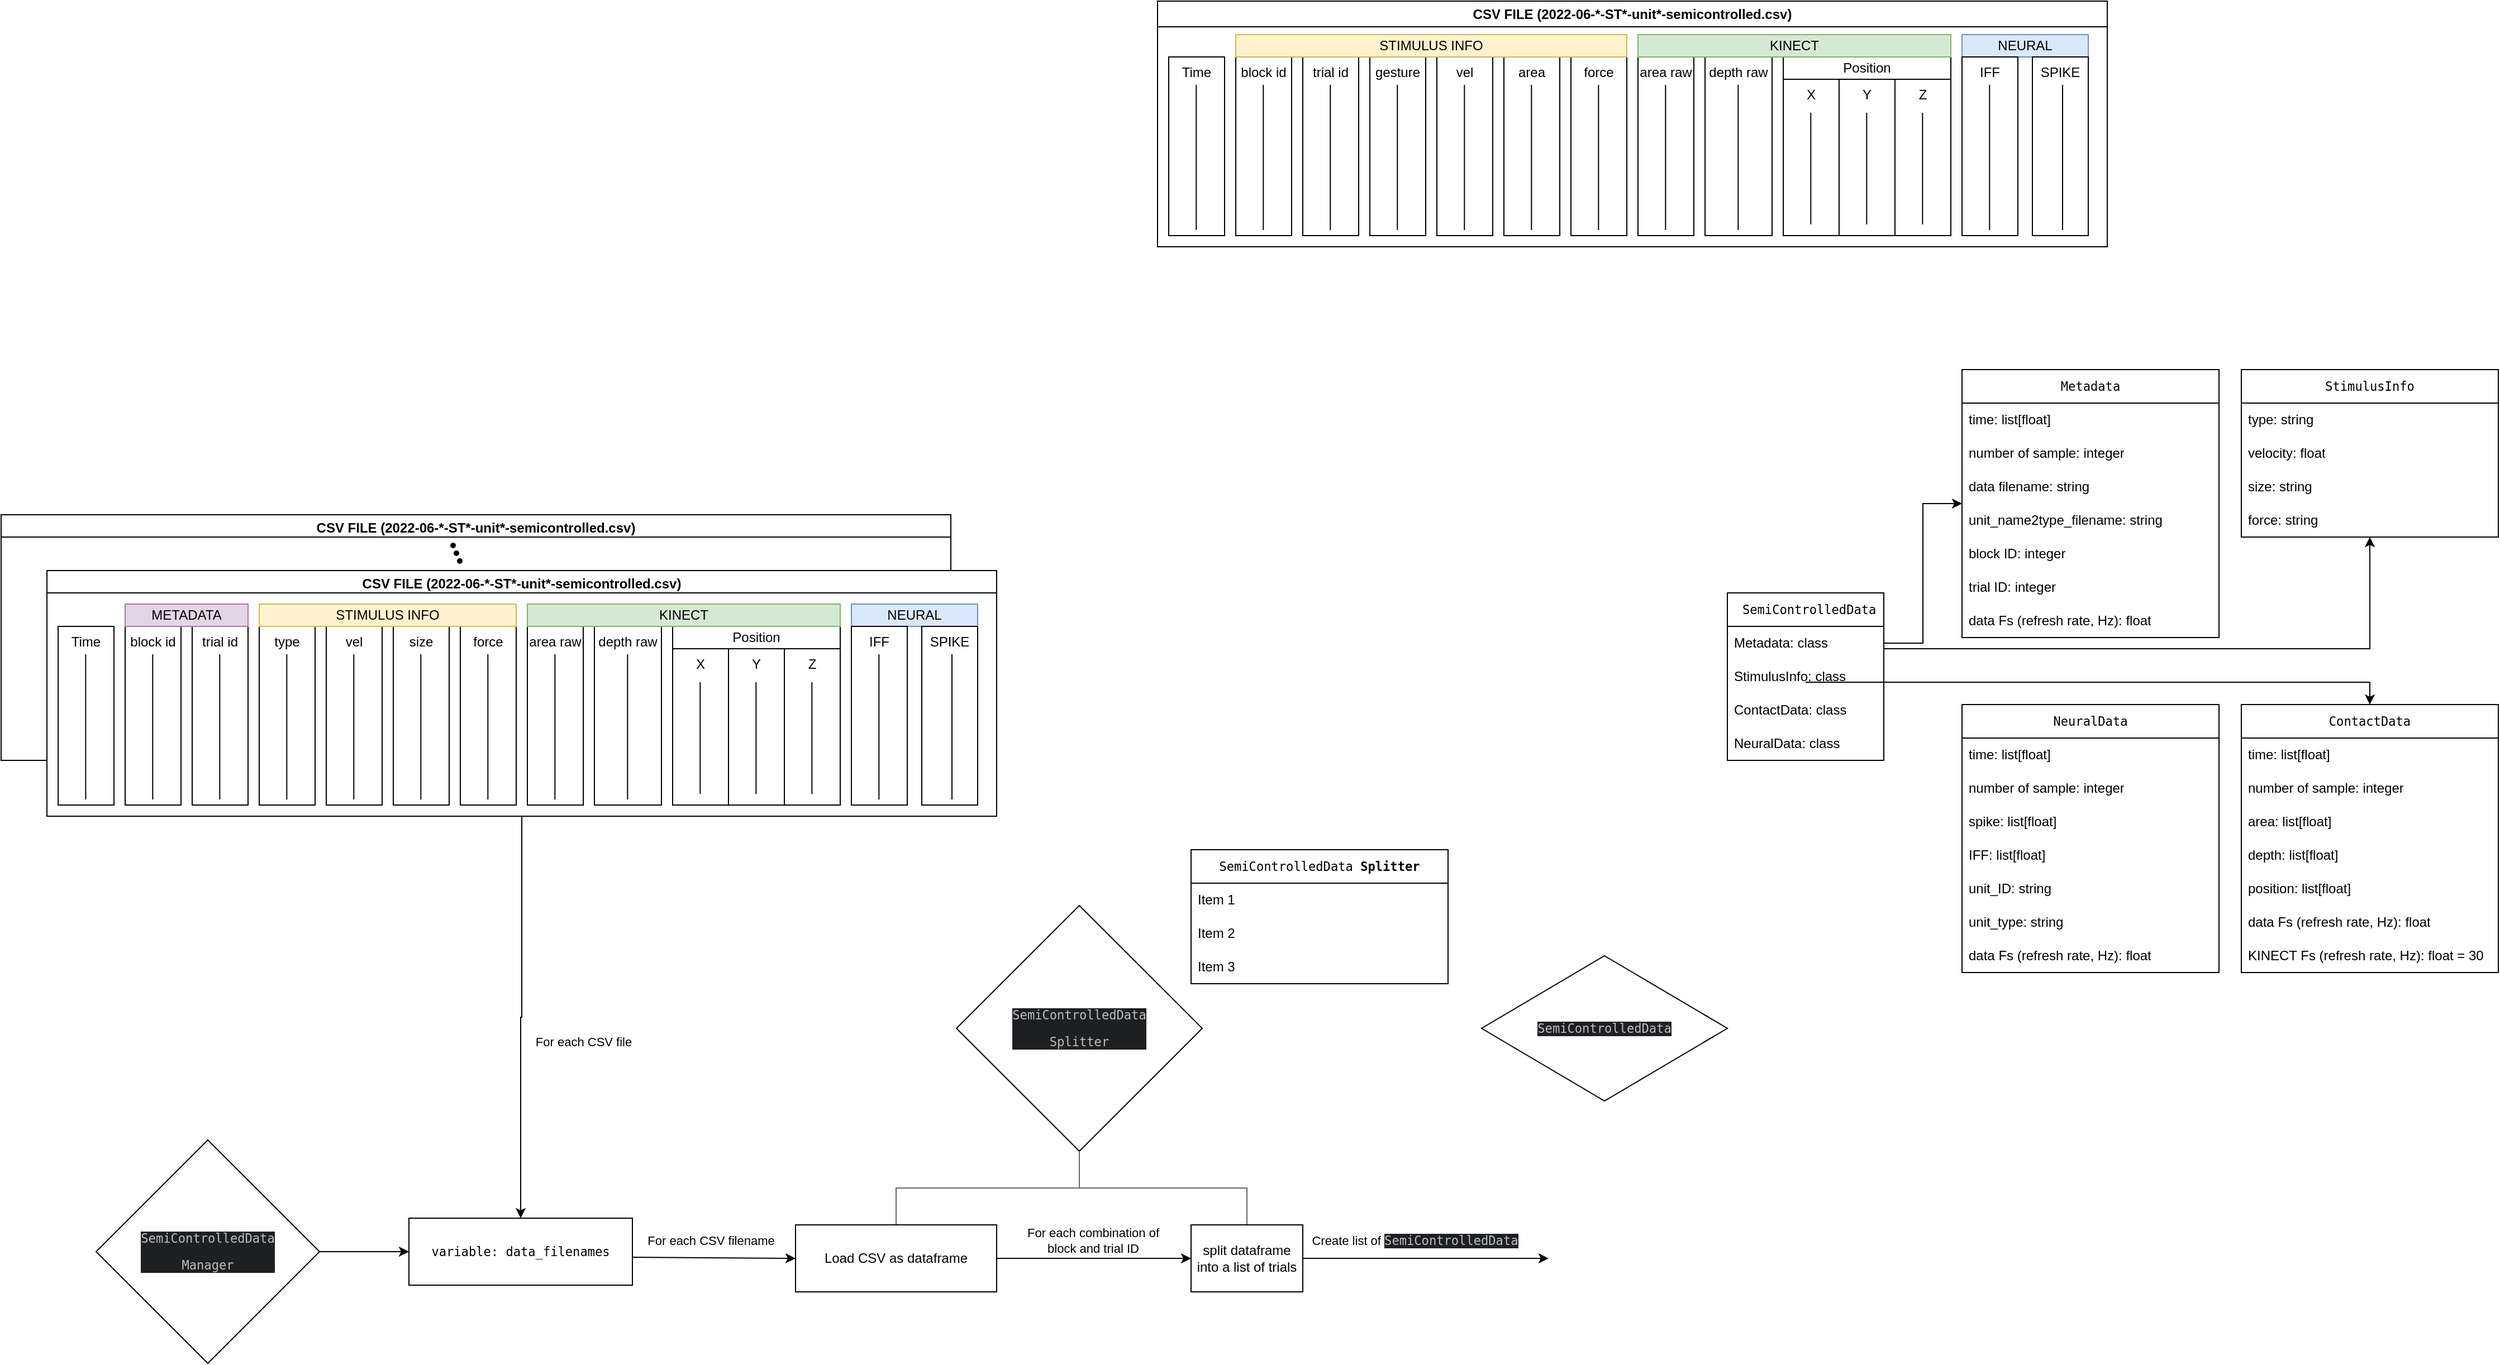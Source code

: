 <mxfile version="24.4.13" type="device">
  <diagram id="C5RBs43oDa-KdzZeNtuy" name="Page-1">
    <mxGraphModel dx="1401" dy="1503" grid="1" gridSize="10" guides="1" tooltips="1" connect="1" arrows="1" fold="1" page="1" pageScale="1" pageWidth="827" pageHeight="1169" math="0" shadow="0">
      <root>
        <mxCell id="WIyWlLk6GJQsqaUBKTNV-0" />
        <mxCell id="WIyWlLk6GJQsqaUBKTNV-1" parent="WIyWlLk6GJQsqaUBKTNV-0" />
        <mxCell id="AO1ZMonNY8qagPnVQEpX-48" value="CSV FILE (2022-06-*-ST*-unit*-semicontrolled.csv)" style="swimlane;whiteSpace=wrap;html=1;" vertex="1" parent="WIyWlLk6GJQsqaUBKTNV-1">
          <mxGeometry x="1030" y="-610" width="850" height="220" as="geometry" />
        </mxCell>
        <mxCell id="AO1ZMonNY8qagPnVQEpX-49" value="&lt;div style=&quot;&quot;&gt;&lt;span style=&quot;background-color: initial;&quot;&gt;Time&lt;/span&gt;&lt;/div&gt;" style="rounded=0;whiteSpace=wrap;html=1;align=center;horizontal=1;verticalAlign=top;" vertex="1" parent="AO1ZMonNY8qagPnVQEpX-48">
          <mxGeometry x="10" y="50" width="50" height="160" as="geometry" />
        </mxCell>
        <mxCell id="AO1ZMonNY8qagPnVQEpX-50" value="" style="group" vertex="1" connectable="0" parent="AO1ZMonNY8qagPnVQEpX-48">
          <mxGeometry x="70" y="50" width="110" height="160" as="geometry" />
        </mxCell>
        <mxCell id="AO1ZMonNY8qagPnVQEpX-51" value="&lt;div style=&quot;&quot;&gt;block id&lt;/div&gt;" style="rounded=0;whiteSpace=wrap;html=1;align=center;horizontal=1;verticalAlign=top;" vertex="1" parent="AO1ZMonNY8qagPnVQEpX-50">
          <mxGeometry width="50" height="160" as="geometry" />
        </mxCell>
        <mxCell id="AO1ZMonNY8qagPnVQEpX-52" value="&lt;div style=&quot;&quot;&gt;trial id&lt;/div&gt;" style="rounded=0;whiteSpace=wrap;html=1;align=center;horizontal=1;verticalAlign=top;" vertex="1" parent="AO1ZMonNY8qagPnVQEpX-50">
          <mxGeometry x="60" width="50" height="160" as="geometry" />
        </mxCell>
        <mxCell id="AO1ZMonNY8qagPnVQEpX-53" value="" style="endArrow=none;html=1;rounded=0;" edge="1" parent="AO1ZMonNY8qagPnVQEpX-50">
          <mxGeometry width="50" height="50" relative="1" as="geometry">
            <mxPoint x="24.66" y="155" as="sourcePoint" />
            <mxPoint x="24.66" y="25" as="targetPoint" />
          </mxGeometry>
        </mxCell>
        <mxCell id="AO1ZMonNY8qagPnVQEpX-54" value="" style="endArrow=none;html=1;rounded=0;" edge="1" parent="AO1ZMonNY8qagPnVQEpX-50">
          <mxGeometry width="50" height="50" relative="1" as="geometry">
            <mxPoint x="84.66" y="155" as="sourcePoint" />
            <mxPoint x="84.66" y="25" as="targetPoint" />
          </mxGeometry>
        </mxCell>
        <mxCell id="AO1ZMonNY8qagPnVQEpX-55" value="&lt;div style=&quot;&quot;&gt;gesture&lt;/div&gt;" style="rounded=0;whiteSpace=wrap;html=1;align=center;horizontal=1;verticalAlign=top;" vertex="1" parent="AO1ZMonNY8qagPnVQEpX-48">
          <mxGeometry x="190" y="50" width="50" height="160" as="geometry" />
        </mxCell>
        <mxCell id="AO1ZMonNY8qagPnVQEpX-56" value="&lt;div style=&quot;&quot;&gt;vel&lt;/div&gt;" style="rounded=0;whiteSpace=wrap;html=1;align=center;horizontal=1;verticalAlign=top;" vertex="1" parent="AO1ZMonNY8qagPnVQEpX-48">
          <mxGeometry x="250" y="50" width="50" height="160" as="geometry" />
        </mxCell>
        <mxCell id="AO1ZMonNY8qagPnVQEpX-57" value="&lt;div style=&quot;&quot;&gt;area&lt;/div&gt;" style="rounded=0;whiteSpace=wrap;html=1;align=center;horizontal=1;verticalAlign=top;" vertex="1" parent="AO1ZMonNY8qagPnVQEpX-48">
          <mxGeometry x="310" y="50" width="50" height="160" as="geometry" />
        </mxCell>
        <mxCell id="AO1ZMonNY8qagPnVQEpX-58" value="&lt;div style=&quot;&quot;&gt;force&lt;/div&gt;" style="rounded=0;whiteSpace=wrap;html=1;align=center;horizontal=1;verticalAlign=top;" vertex="1" parent="AO1ZMonNY8qagPnVQEpX-48">
          <mxGeometry x="370" y="50" width="50" height="160" as="geometry" />
        </mxCell>
        <mxCell id="AO1ZMonNY8qagPnVQEpX-59" value="STIMULUS INFO" style="rounded=0;whiteSpace=wrap;html=1;fillColor=#fff2cc;strokeColor=#d6b656;" vertex="1" parent="AO1ZMonNY8qagPnVQEpX-48">
          <mxGeometry x="70" y="30" width="350" height="20" as="geometry" />
        </mxCell>
        <mxCell id="AO1ZMonNY8qagPnVQEpX-60" value="" style="group" vertex="1" connectable="0" parent="AO1ZMonNY8qagPnVQEpX-48">
          <mxGeometry x="720" y="30" width="113" height="180" as="geometry" />
        </mxCell>
        <mxCell id="AO1ZMonNY8qagPnVQEpX-61" value="NEURAL" style="rounded=0;whiteSpace=wrap;html=1;fillColor=#dae8fc;strokeColor=#6c8ebf;" vertex="1" parent="AO1ZMonNY8qagPnVQEpX-60">
          <mxGeometry width="113" height="20" as="geometry" />
        </mxCell>
        <mxCell id="AO1ZMonNY8qagPnVQEpX-62" value="&lt;div style=&quot;&quot;&gt;&lt;span style=&quot;background-color: initial;&quot;&gt;IFF&lt;/span&gt;&lt;/div&gt;" style="rounded=0;whiteSpace=wrap;html=1;align=center;horizontal=1;verticalAlign=top;" vertex="1" parent="AO1ZMonNY8qagPnVQEpX-60">
          <mxGeometry y="20" width="50" height="160" as="geometry" />
        </mxCell>
        <mxCell id="AO1ZMonNY8qagPnVQEpX-63" value="&lt;div style=&quot;&quot;&gt;&lt;span style=&quot;background-color: initial;&quot;&gt;SPIKE&lt;/span&gt;&lt;span style=&quot;color: rgba(0, 0, 0, 0); font-family: monospace; font-size: 0px; text-align: start; text-wrap: nowrap; background-color: initial;&quot;&gt;%3CmxGraphModel%3E%3Croot%3E%3CmxCell%20id%3D%220%22%2F%3E%3CmxCell%20id%3D%221%22%20parent%3D%220%22%2F%3E%3CmxCell%20id%3D%222%22%20value%3D%22%26lt%3Bdiv%20style%3D%26quot%3B%26quot%3B%26gt%3B%26lt%3Bspan%20style%3D%26quot%3Bbackground-color%3A%20initial%3B%26quot%3B%26gt%3BIFF%26lt%3B%2Fspan%26gt%3B%26lt%3B%2Fdiv%26gt%3B%22%20style%3D%22rounded%3D0%3BwhiteSpace%3Dwrap%3Bhtml%3D1%3Balign%3Dcenter%3Bhorizontal%3D1%3BverticalAlign%3Dtop%3B%22%20vertex%3D%221%22%20parent%3D%221%22%3E%3CmxGeometry%20x%3D%22440%22%20y%3D%22430%22%20width%3D%2250%22%20height%3D%22160%22%20as%3D%22geometry%22%2F%3E%3C%2FmxCell%3E%3C%2Froot%3E%3C%2FmxGraphModel%3E&lt;/span&gt;&lt;/div&gt;" style="rounded=0;whiteSpace=wrap;html=1;align=center;horizontal=1;verticalAlign=top;" vertex="1" parent="AO1ZMonNY8qagPnVQEpX-60">
          <mxGeometry x="63" y="20" width="50" height="160" as="geometry" />
        </mxCell>
        <mxCell id="AO1ZMonNY8qagPnVQEpX-64" value="" style="endArrow=none;html=1;rounded=0;" edge="1" parent="AO1ZMonNY8qagPnVQEpX-60">
          <mxGeometry width="50" height="50" relative="1" as="geometry">
            <mxPoint x="24.66" y="175" as="sourcePoint" />
            <mxPoint x="24.66" y="45" as="targetPoint" />
          </mxGeometry>
        </mxCell>
        <mxCell id="AO1ZMonNY8qagPnVQEpX-65" value="" style="endArrow=none;html=1;rounded=0;" edge="1" parent="AO1ZMonNY8qagPnVQEpX-60">
          <mxGeometry width="50" height="50" relative="1" as="geometry">
            <mxPoint x="90" y="175" as="sourcePoint" />
            <mxPoint x="90" y="45" as="targetPoint" />
          </mxGeometry>
        </mxCell>
        <mxCell id="AO1ZMonNY8qagPnVQEpX-66" value="" style="group" vertex="1" connectable="0" parent="AO1ZMonNY8qagPnVQEpX-48">
          <mxGeometry x="430" y="50" width="280" height="160" as="geometry" />
        </mxCell>
        <mxCell id="AO1ZMonNY8qagPnVQEpX-67" value="&lt;div style=&quot;&quot;&gt;area raw&lt;/div&gt;" style="rounded=0;whiteSpace=wrap;html=1;align=center;horizontal=1;verticalAlign=top;" vertex="1" parent="AO1ZMonNY8qagPnVQEpX-66">
          <mxGeometry width="50" height="160" as="geometry" />
        </mxCell>
        <mxCell id="AO1ZMonNY8qagPnVQEpX-68" value="&lt;div style=&quot;&quot;&gt;depth raw&lt;/div&gt;" style="rounded=0;whiteSpace=wrap;html=1;align=center;horizontal=1;verticalAlign=top;" vertex="1" parent="AO1ZMonNY8qagPnVQEpX-66">
          <mxGeometry x="60" width="60" height="160" as="geometry" />
        </mxCell>
        <mxCell id="AO1ZMonNY8qagPnVQEpX-69" value="&lt;div style=&quot;&quot;&gt;X&lt;/div&gt;" style="rounded=0;whiteSpace=wrap;html=1;align=center;horizontal=1;verticalAlign=top;" vertex="1" parent="AO1ZMonNY8qagPnVQEpX-66">
          <mxGeometry x="130" y="20" width="50" height="140" as="geometry" />
        </mxCell>
        <mxCell id="AO1ZMonNY8qagPnVQEpX-70" value="&lt;div style=&quot;&quot;&gt;Y&lt;/div&gt;" style="rounded=0;whiteSpace=wrap;html=1;align=center;horizontal=1;verticalAlign=top;" vertex="1" parent="AO1ZMonNY8qagPnVQEpX-66">
          <mxGeometry x="180" y="20" width="50" height="140" as="geometry" />
        </mxCell>
        <mxCell id="AO1ZMonNY8qagPnVQEpX-71" value="&lt;div style=&quot;&quot;&gt;Z&lt;/div&gt;" style="rounded=0;whiteSpace=wrap;html=1;align=center;horizontal=1;verticalAlign=top;" vertex="1" parent="AO1ZMonNY8qagPnVQEpX-66">
          <mxGeometry x="230" y="20" width="50" height="140" as="geometry" />
        </mxCell>
        <mxCell id="AO1ZMonNY8qagPnVQEpX-72" value="Position" style="rounded=0;whiteSpace=wrap;html=1;" vertex="1" parent="AO1ZMonNY8qagPnVQEpX-66">
          <mxGeometry x="130" width="150" height="20" as="geometry" />
        </mxCell>
        <mxCell id="AO1ZMonNY8qagPnVQEpX-73" value="" style="endArrow=none;html=1;rounded=0;" edge="1" parent="AO1ZMonNY8qagPnVQEpX-66">
          <mxGeometry width="50" height="50" relative="1" as="geometry">
            <mxPoint x="24.66" y="155" as="sourcePoint" />
            <mxPoint x="24.66" y="25" as="targetPoint" />
          </mxGeometry>
        </mxCell>
        <mxCell id="AO1ZMonNY8qagPnVQEpX-74" value="" style="endArrow=none;html=1;rounded=0;" edge="1" parent="AO1ZMonNY8qagPnVQEpX-66">
          <mxGeometry width="50" height="50" relative="1" as="geometry">
            <mxPoint x="89.66" y="155" as="sourcePoint" />
            <mxPoint x="89.66" y="25" as="targetPoint" />
          </mxGeometry>
        </mxCell>
        <mxCell id="AO1ZMonNY8qagPnVQEpX-75" value="" style="endArrow=none;html=1;rounded=0;" edge="1" parent="AO1ZMonNY8qagPnVQEpX-66">
          <mxGeometry width="50" height="50" relative="1" as="geometry">
            <mxPoint x="154.66" y="150" as="sourcePoint" />
            <mxPoint x="154.66" y="50" as="targetPoint" />
          </mxGeometry>
        </mxCell>
        <mxCell id="AO1ZMonNY8qagPnVQEpX-76" value="" style="endArrow=none;html=1;rounded=0;" edge="1" parent="AO1ZMonNY8qagPnVQEpX-66">
          <mxGeometry width="50" height="50" relative="1" as="geometry">
            <mxPoint x="204.66" y="150" as="sourcePoint" />
            <mxPoint x="204.66" y="50" as="targetPoint" />
          </mxGeometry>
        </mxCell>
        <mxCell id="AO1ZMonNY8qagPnVQEpX-77" value="" style="endArrow=none;html=1;rounded=0;" edge="1" parent="AO1ZMonNY8qagPnVQEpX-66">
          <mxGeometry width="50" height="50" relative="1" as="geometry">
            <mxPoint x="254.66" y="150" as="sourcePoint" />
            <mxPoint x="254.66" y="50" as="targetPoint" />
          </mxGeometry>
        </mxCell>
        <mxCell id="AO1ZMonNY8qagPnVQEpX-78" value="KINECT" style="rounded=0;whiteSpace=wrap;html=1;container=0;fillColor=#d5e8d4;strokeColor=#82b366;" vertex="1" parent="AO1ZMonNY8qagPnVQEpX-48">
          <mxGeometry x="430" y="30" width="280" height="20" as="geometry" />
        </mxCell>
        <mxCell id="AO1ZMonNY8qagPnVQEpX-79" value="" style="endArrow=none;html=1;rounded=0;" edge="1" parent="AO1ZMonNY8qagPnVQEpX-48">
          <mxGeometry width="50" height="50" relative="1" as="geometry">
            <mxPoint x="34.66" y="205" as="sourcePoint" />
            <mxPoint x="34.66" y="75" as="targetPoint" />
          </mxGeometry>
        </mxCell>
        <mxCell id="AO1ZMonNY8qagPnVQEpX-80" value="" style="endArrow=none;html=1;rounded=0;" edge="1" parent="AO1ZMonNY8qagPnVQEpX-48">
          <mxGeometry width="50" height="50" relative="1" as="geometry">
            <mxPoint x="214.66" y="205" as="sourcePoint" />
            <mxPoint x="214.66" y="75" as="targetPoint" />
          </mxGeometry>
        </mxCell>
        <mxCell id="AO1ZMonNY8qagPnVQEpX-81" value="" style="endArrow=none;html=1;rounded=0;" edge="1" parent="AO1ZMonNY8qagPnVQEpX-48">
          <mxGeometry width="50" height="50" relative="1" as="geometry">
            <mxPoint x="274.66" y="205" as="sourcePoint" />
            <mxPoint x="274.66" y="75" as="targetPoint" />
          </mxGeometry>
        </mxCell>
        <mxCell id="AO1ZMonNY8qagPnVQEpX-82" value="" style="endArrow=none;html=1;rounded=0;" edge="1" parent="AO1ZMonNY8qagPnVQEpX-48">
          <mxGeometry width="50" height="50" relative="1" as="geometry">
            <mxPoint x="334.66" y="205" as="sourcePoint" />
            <mxPoint x="334.66" y="75" as="targetPoint" />
          </mxGeometry>
        </mxCell>
        <mxCell id="AO1ZMonNY8qagPnVQEpX-83" value="" style="endArrow=none;html=1;rounded=0;" edge="1" parent="AO1ZMonNY8qagPnVQEpX-48">
          <mxGeometry width="50" height="50" relative="1" as="geometry">
            <mxPoint x="394.66" y="205" as="sourcePoint" />
            <mxPoint x="394.66" y="75" as="targetPoint" />
          </mxGeometry>
        </mxCell>
        <mxCell id="AO1ZMonNY8qagPnVQEpX-206" value="" style="edgeStyle=orthogonalEdgeStyle;rounded=0;orthogonalLoop=1;jettySize=auto;html=1;" edge="1" parent="WIyWlLk6GJQsqaUBKTNV-1" source="AO1ZMonNY8qagPnVQEpX-85" target="AO1ZMonNY8qagPnVQEpX-205">
          <mxGeometry relative="1" as="geometry" />
        </mxCell>
        <mxCell id="AO1ZMonNY8qagPnVQEpX-85" value="&lt;div style=&quot;background-color:#1e1f22;color:#bcbec4&quot;&gt;&lt;pre style=&quot;font-family:&#39;JetBrains Mono&#39;,monospace;font-size:8.3pt;&quot;&gt;SemiControlledData&lt;/pre&gt;&lt;pre style=&quot;font-family:&#39;JetBrains Mono&#39;,monospace;font-size:8.3pt;&quot;&gt;Manager&lt;/pre&gt;&lt;/div&gt;" style="rhombus;whiteSpace=wrap;html=1;" vertex="1" parent="WIyWlLk6GJQsqaUBKTNV-1">
          <mxGeometry x="80" y="410" width="200" height="200" as="geometry" />
        </mxCell>
        <mxCell id="AO1ZMonNY8qagPnVQEpX-203" value="" style="group" vertex="1" connectable="0" parent="WIyWlLk6GJQsqaUBKTNV-1">
          <mxGeometry x="-5" y="-150" width="891" height="270" as="geometry" />
        </mxCell>
        <mxCell id="AO1ZMonNY8qagPnVQEpX-161" value="CSV FILE (2022-06-*-ST*-unit*-semicontrolled.csv)" style="swimlane;whiteSpace=wrap;html=1;" vertex="1" parent="AO1ZMonNY8qagPnVQEpX-203">
          <mxGeometry width="850" height="220" as="geometry" />
        </mxCell>
        <mxCell id="AO1ZMonNY8qagPnVQEpX-162" value="" style="rounded=0;whiteSpace=wrap;html=1;" vertex="1" parent="AO1ZMonNY8qagPnVQEpX-161">
          <mxGeometry y="20" width="850" height="200" as="geometry" />
        </mxCell>
        <mxCell id="AO1ZMonNY8qagPnVQEpX-198" value="" style="ellipse;whiteSpace=wrap;html=1;aspect=fixed;fillColor=#000000;strokeColor=none;" vertex="1" parent="AO1ZMonNY8qagPnVQEpX-161">
          <mxGeometry x="402" y="25" width="5" height="5" as="geometry" />
        </mxCell>
        <mxCell id="AO1ZMonNY8qagPnVQEpX-200" value="" style="ellipse;whiteSpace=wrap;html=1;aspect=fixed;fillColor=#000000;strokeColor=none;" vertex="1" parent="AO1ZMonNY8qagPnVQEpX-161">
          <mxGeometry x="408" y="39" width="5" height="5" as="geometry" />
        </mxCell>
        <mxCell id="AO1ZMonNY8qagPnVQEpX-0" value="CSV FILE (2022-06-*-ST*-unit*-semicontrolled.csv)" style="swimlane;whiteSpace=wrap;html=1;" vertex="1" parent="AO1ZMonNY8qagPnVQEpX-203">
          <mxGeometry x="41" y="50" width="850" height="220" as="geometry">
            <mxRectangle x="50" y="20" width="310" height="30" as="alternateBounds" />
          </mxGeometry>
        </mxCell>
        <mxCell id="AO1ZMonNY8qagPnVQEpX-123" value="" style="rounded=0;whiteSpace=wrap;html=1;" vertex="1" parent="AO1ZMonNY8qagPnVQEpX-0">
          <mxGeometry y="20" width="850" height="200" as="geometry" />
        </mxCell>
        <mxCell id="AO1ZMonNY8qagPnVQEpX-3" value="&lt;div style=&quot;&quot;&gt;&lt;span style=&quot;background-color: initial;&quot;&gt;Time&lt;/span&gt;&lt;/div&gt;" style="rounded=0;whiteSpace=wrap;html=1;align=center;horizontal=1;verticalAlign=top;" vertex="1" parent="AO1ZMonNY8qagPnVQEpX-0">
          <mxGeometry x="10" y="50" width="50" height="160" as="geometry" />
        </mxCell>
        <mxCell id="AO1ZMonNY8qagPnVQEpX-16" value="" style="group" vertex="1" connectable="0" parent="AO1ZMonNY8qagPnVQEpX-0">
          <mxGeometry x="70" y="50" width="110" height="160" as="geometry" />
        </mxCell>
        <mxCell id="AO1ZMonNY8qagPnVQEpX-13" value="&lt;div style=&quot;&quot;&gt;block id&lt;/div&gt;" style="rounded=0;whiteSpace=wrap;html=1;align=center;horizontal=1;verticalAlign=top;" vertex="1" parent="AO1ZMonNY8qagPnVQEpX-16">
          <mxGeometry width="50" height="160" as="geometry" />
        </mxCell>
        <mxCell id="AO1ZMonNY8qagPnVQEpX-14" value="&lt;div style=&quot;&quot;&gt;trial id&lt;/div&gt;" style="rounded=0;whiteSpace=wrap;html=1;align=center;horizontal=1;verticalAlign=top;" vertex="1" parent="AO1ZMonNY8qagPnVQEpX-16">
          <mxGeometry x="60" width="50" height="160" as="geometry" />
        </mxCell>
        <mxCell id="AO1ZMonNY8qagPnVQEpX-35" value="" style="endArrow=none;html=1;rounded=0;" edge="1" parent="AO1ZMonNY8qagPnVQEpX-16">
          <mxGeometry width="50" height="50" relative="1" as="geometry">
            <mxPoint x="24.66" y="155" as="sourcePoint" />
            <mxPoint x="24.66" y="25" as="targetPoint" />
          </mxGeometry>
        </mxCell>
        <mxCell id="AO1ZMonNY8qagPnVQEpX-36" value="" style="endArrow=none;html=1;rounded=0;" edge="1" parent="AO1ZMonNY8qagPnVQEpX-16">
          <mxGeometry width="50" height="50" relative="1" as="geometry">
            <mxPoint x="84.66" y="155" as="sourcePoint" />
            <mxPoint x="84.66" y="25" as="targetPoint" />
          </mxGeometry>
        </mxCell>
        <mxCell id="AO1ZMonNY8qagPnVQEpX-19" value="&lt;div style=&quot;&quot;&gt;type&lt;/div&gt;" style="rounded=0;whiteSpace=wrap;html=1;align=center;horizontal=1;verticalAlign=top;" vertex="1" parent="AO1ZMonNY8qagPnVQEpX-0">
          <mxGeometry x="190" y="50" width="50" height="160" as="geometry" />
        </mxCell>
        <mxCell id="AO1ZMonNY8qagPnVQEpX-20" value="&lt;div style=&quot;&quot;&gt;vel&lt;/div&gt;" style="rounded=0;whiteSpace=wrap;html=1;align=center;horizontal=1;verticalAlign=top;" vertex="1" parent="AO1ZMonNY8qagPnVQEpX-0">
          <mxGeometry x="250" y="50" width="50" height="160" as="geometry" />
        </mxCell>
        <mxCell id="AO1ZMonNY8qagPnVQEpX-24" value="&lt;div style=&quot;&quot;&gt;size&lt;/div&gt;" style="rounded=0;whiteSpace=wrap;html=1;align=center;horizontal=1;verticalAlign=top;" vertex="1" parent="AO1ZMonNY8qagPnVQEpX-0">
          <mxGeometry x="310" y="50" width="50" height="160" as="geometry" />
        </mxCell>
        <mxCell id="AO1ZMonNY8qagPnVQEpX-25" value="&lt;div style=&quot;&quot;&gt;force&lt;/div&gt;" style="rounded=0;whiteSpace=wrap;html=1;align=center;horizontal=1;verticalAlign=top;" vertex="1" parent="AO1ZMonNY8qagPnVQEpX-0">
          <mxGeometry x="370" y="50" width="50" height="160" as="geometry" />
        </mxCell>
        <mxCell id="AO1ZMonNY8qagPnVQEpX-27" value="STIMULUS INFO" style="rounded=0;whiteSpace=wrap;html=1;fillColor=#fff2cc;strokeColor=#d6b656;" vertex="1" parent="AO1ZMonNY8qagPnVQEpX-0">
          <mxGeometry x="190" y="30" width="230" height="20" as="geometry" />
        </mxCell>
        <mxCell id="AO1ZMonNY8qagPnVQEpX-30" value="" style="group" vertex="1" connectable="0" parent="AO1ZMonNY8qagPnVQEpX-0">
          <mxGeometry x="720" y="30" width="113" height="180" as="geometry" />
        </mxCell>
        <mxCell id="AO1ZMonNY8qagPnVQEpX-29" value="NEURAL" style="rounded=0;whiteSpace=wrap;html=1;fillColor=#dae8fc;strokeColor=#6c8ebf;" vertex="1" parent="AO1ZMonNY8qagPnVQEpX-30">
          <mxGeometry width="113" height="20" as="geometry" />
        </mxCell>
        <mxCell id="AO1ZMonNY8qagPnVQEpX-4" value="&lt;div style=&quot;&quot;&gt;&lt;span style=&quot;background-color: initial;&quot;&gt;IFF&lt;/span&gt;&lt;/div&gt;" style="rounded=0;whiteSpace=wrap;html=1;align=center;horizontal=1;verticalAlign=top;" vertex="1" parent="AO1ZMonNY8qagPnVQEpX-30">
          <mxGeometry y="20" width="50" height="160" as="geometry" />
        </mxCell>
        <mxCell id="AO1ZMonNY8qagPnVQEpX-5" value="&lt;div style=&quot;&quot;&gt;&lt;span style=&quot;background-color: initial;&quot;&gt;SPIKE&lt;/span&gt;&lt;span style=&quot;color: rgba(0, 0, 0, 0); font-family: monospace; font-size: 0px; text-align: start; text-wrap: nowrap; background-color: initial;&quot;&gt;%3CmxGraphModel%3E%3Croot%3E%3CmxCell%20id%3D%220%22%2F%3E%3CmxCell%20id%3D%221%22%20parent%3D%220%22%2F%3E%3CmxCell%20id%3D%222%22%20value%3D%22%26lt%3Bdiv%20style%3D%26quot%3B%26quot%3B%26gt%3B%26lt%3Bspan%20style%3D%26quot%3Bbackground-color%3A%20initial%3B%26quot%3B%26gt%3BIFF%26lt%3B%2Fspan%26gt%3B%26lt%3B%2Fdiv%26gt%3B%22%20style%3D%22rounded%3D0%3BwhiteSpace%3Dwrap%3Bhtml%3D1%3Balign%3Dcenter%3Bhorizontal%3D1%3BverticalAlign%3Dtop%3B%22%20vertex%3D%221%22%20parent%3D%221%22%3E%3CmxGeometry%20x%3D%22440%22%20y%3D%22430%22%20width%3D%2250%22%20height%3D%22160%22%20as%3D%22geometry%22%2F%3E%3C%2FmxCell%3E%3C%2Froot%3E%3C%2FmxGraphModel%3E&lt;/span&gt;&lt;/div&gt;" style="rounded=0;whiteSpace=wrap;html=1;align=center;horizontal=1;verticalAlign=top;" vertex="1" parent="AO1ZMonNY8qagPnVQEpX-30">
          <mxGeometry x="63" y="20" width="50" height="160" as="geometry" />
        </mxCell>
        <mxCell id="AO1ZMonNY8qagPnVQEpX-43" value="" style="endArrow=none;html=1;rounded=0;" edge="1" parent="AO1ZMonNY8qagPnVQEpX-30">
          <mxGeometry width="50" height="50" relative="1" as="geometry">
            <mxPoint x="24.66" y="175" as="sourcePoint" />
            <mxPoint x="24.66" y="45" as="targetPoint" />
          </mxGeometry>
        </mxCell>
        <mxCell id="AO1ZMonNY8qagPnVQEpX-44" value="" style="endArrow=none;html=1;rounded=0;" edge="1" parent="AO1ZMonNY8qagPnVQEpX-30">
          <mxGeometry width="50" height="50" relative="1" as="geometry">
            <mxPoint x="90" y="175" as="sourcePoint" />
            <mxPoint x="90" y="45" as="targetPoint" />
          </mxGeometry>
        </mxCell>
        <mxCell id="AO1ZMonNY8qagPnVQEpX-33" value="" style="group" vertex="1" connectable="0" parent="AO1ZMonNY8qagPnVQEpX-0">
          <mxGeometry x="430" y="50" width="280" height="160" as="geometry" />
        </mxCell>
        <mxCell id="AO1ZMonNY8qagPnVQEpX-6" value="&lt;div style=&quot;&quot;&gt;area raw&lt;/div&gt;" style="rounded=0;whiteSpace=wrap;html=1;align=center;horizontal=1;verticalAlign=top;" vertex="1" parent="AO1ZMonNY8qagPnVQEpX-33">
          <mxGeometry width="50" height="160" as="geometry" />
        </mxCell>
        <mxCell id="AO1ZMonNY8qagPnVQEpX-7" value="&lt;div style=&quot;&quot;&gt;depth raw&lt;/div&gt;" style="rounded=0;whiteSpace=wrap;html=1;align=center;horizontal=1;verticalAlign=top;" vertex="1" parent="AO1ZMonNY8qagPnVQEpX-33">
          <mxGeometry x="60" width="60" height="160" as="geometry" />
        </mxCell>
        <mxCell id="AO1ZMonNY8qagPnVQEpX-8" value="&lt;div style=&quot;&quot;&gt;X&lt;/div&gt;" style="rounded=0;whiteSpace=wrap;html=1;align=center;horizontal=1;verticalAlign=top;" vertex="1" parent="AO1ZMonNY8qagPnVQEpX-33">
          <mxGeometry x="130" y="20" width="50" height="140" as="geometry" />
        </mxCell>
        <mxCell id="AO1ZMonNY8qagPnVQEpX-9" value="&lt;div style=&quot;&quot;&gt;Y&lt;/div&gt;" style="rounded=0;whiteSpace=wrap;html=1;align=center;horizontal=1;verticalAlign=top;" vertex="1" parent="AO1ZMonNY8qagPnVQEpX-33">
          <mxGeometry x="180" y="20" width="50" height="140" as="geometry" />
        </mxCell>
        <mxCell id="AO1ZMonNY8qagPnVQEpX-10" value="&lt;div style=&quot;&quot;&gt;Z&lt;/div&gt;" style="rounded=0;whiteSpace=wrap;html=1;align=center;horizontal=1;verticalAlign=top;" vertex="1" parent="AO1ZMonNY8qagPnVQEpX-33">
          <mxGeometry x="230" y="20" width="50" height="140" as="geometry" />
        </mxCell>
        <mxCell id="AO1ZMonNY8qagPnVQEpX-11" value="Position" style="rounded=0;whiteSpace=wrap;html=1;" vertex="1" parent="AO1ZMonNY8qagPnVQEpX-33">
          <mxGeometry x="130" width="150" height="20" as="geometry" />
        </mxCell>
        <mxCell id="AO1ZMonNY8qagPnVQEpX-41" value="" style="endArrow=none;html=1;rounded=0;" edge="1" parent="AO1ZMonNY8qagPnVQEpX-33">
          <mxGeometry width="50" height="50" relative="1" as="geometry">
            <mxPoint x="24.66" y="155" as="sourcePoint" />
            <mxPoint x="24.66" y="25" as="targetPoint" />
          </mxGeometry>
        </mxCell>
        <mxCell id="AO1ZMonNY8qagPnVQEpX-42" value="" style="endArrow=none;html=1;rounded=0;" edge="1" parent="AO1ZMonNY8qagPnVQEpX-33">
          <mxGeometry width="50" height="50" relative="1" as="geometry">
            <mxPoint x="89.66" y="155" as="sourcePoint" />
            <mxPoint x="89.66" y="25" as="targetPoint" />
          </mxGeometry>
        </mxCell>
        <mxCell id="AO1ZMonNY8qagPnVQEpX-45" value="" style="endArrow=none;html=1;rounded=0;" edge="1" parent="AO1ZMonNY8qagPnVQEpX-33">
          <mxGeometry width="50" height="50" relative="1" as="geometry">
            <mxPoint x="154.66" y="150" as="sourcePoint" />
            <mxPoint x="154.66" y="50" as="targetPoint" />
          </mxGeometry>
        </mxCell>
        <mxCell id="AO1ZMonNY8qagPnVQEpX-46" value="" style="endArrow=none;html=1;rounded=0;" edge="1" parent="AO1ZMonNY8qagPnVQEpX-33">
          <mxGeometry width="50" height="50" relative="1" as="geometry">
            <mxPoint x="204.66" y="150" as="sourcePoint" />
            <mxPoint x="204.66" y="50" as="targetPoint" />
          </mxGeometry>
        </mxCell>
        <mxCell id="AO1ZMonNY8qagPnVQEpX-47" value="" style="endArrow=none;html=1;rounded=0;" edge="1" parent="AO1ZMonNY8qagPnVQEpX-33">
          <mxGeometry width="50" height="50" relative="1" as="geometry">
            <mxPoint x="254.66" y="150" as="sourcePoint" />
            <mxPoint x="254.66" y="50" as="targetPoint" />
          </mxGeometry>
        </mxCell>
        <mxCell id="AO1ZMonNY8qagPnVQEpX-26" value="KINECT" style="rounded=0;whiteSpace=wrap;html=1;container=0;fillColor=#d5e8d4;strokeColor=#82b366;" vertex="1" parent="AO1ZMonNY8qagPnVQEpX-0">
          <mxGeometry x="430" y="30" width="280" height="20" as="geometry" />
        </mxCell>
        <mxCell id="AO1ZMonNY8qagPnVQEpX-34" value="" style="endArrow=none;html=1;rounded=0;" edge="1" parent="AO1ZMonNY8qagPnVQEpX-0">
          <mxGeometry width="50" height="50" relative="1" as="geometry">
            <mxPoint x="34.66" y="205" as="sourcePoint" />
            <mxPoint x="34.66" y="75" as="targetPoint" />
          </mxGeometry>
        </mxCell>
        <mxCell id="AO1ZMonNY8qagPnVQEpX-37" value="" style="endArrow=none;html=1;rounded=0;" edge="1" parent="AO1ZMonNY8qagPnVQEpX-0">
          <mxGeometry width="50" height="50" relative="1" as="geometry">
            <mxPoint x="214.66" y="205" as="sourcePoint" />
            <mxPoint x="214.66" y="75" as="targetPoint" />
          </mxGeometry>
        </mxCell>
        <mxCell id="AO1ZMonNY8qagPnVQEpX-38" value="" style="endArrow=none;html=1;rounded=0;" edge="1" parent="AO1ZMonNY8qagPnVQEpX-0">
          <mxGeometry width="50" height="50" relative="1" as="geometry">
            <mxPoint x="274.66" y="205" as="sourcePoint" />
            <mxPoint x="274.66" y="75" as="targetPoint" />
          </mxGeometry>
        </mxCell>
        <mxCell id="AO1ZMonNY8qagPnVQEpX-39" value="" style="endArrow=none;html=1;rounded=0;" edge="1" parent="AO1ZMonNY8qagPnVQEpX-0">
          <mxGeometry width="50" height="50" relative="1" as="geometry">
            <mxPoint x="334.66" y="205" as="sourcePoint" />
            <mxPoint x="334.66" y="75" as="targetPoint" />
          </mxGeometry>
        </mxCell>
        <mxCell id="AO1ZMonNY8qagPnVQEpX-40" value="" style="endArrow=none;html=1;rounded=0;" edge="1" parent="AO1ZMonNY8qagPnVQEpX-0">
          <mxGeometry width="50" height="50" relative="1" as="geometry">
            <mxPoint x="394.66" y="205" as="sourcePoint" />
            <mxPoint x="394.66" y="75" as="targetPoint" />
          </mxGeometry>
        </mxCell>
        <mxCell id="AO1ZMonNY8qagPnVQEpX-341" value="METADATA" style="rounded=0;whiteSpace=wrap;html=1;fillColor=#E1D5E7;strokeColor=#B5739D;" vertex="1" parent="AO1ZMonNY8qagPnVQEpX-0">
          <mxGeometry x="70" y="30" width="110" height="20" as="geometry" />
        </mxCell>
        <mxCell id="AO1ZMonNY8qagPnVQEpX-199" value="" style="ellipse;whiteSpace=wrap;html=1;aspect=fixed;fillColor=#000000;strokeColor=none;" vertex="1" parent="AO1ZMonNY8qagPnVQEpX-203">
          <mxGeometry x="405" y="32" width="5" height="5" as="geometry" />
        </mxCell>
        <mxCell id="AO1ZMonNY8qagPnVQEpX-208" style="edgeStyle=orthogonalEdgeStyle;rounded=0;orthogonalLoop=1;jettySize=auto;html=1;entryX=0;entryY=0.5;entryDx=0;entryDy=0;" edge="1" parent="WIyWlLk6GJQsqaUBKTNV-1" target="AO1ZMonNY8qagPnVQEpX-217">
          <mxGeometry relative="1" as="geometry">
            <mxPoint x="870" y="685" as="targetPoint" />
            <mxPoint x="560" y="515" as="sourcePoint" />
          </mxGeometry>
        </mxCell>
        <mxCell id="AO1ZMonNY8qagPnVQEpX-211" value="For each CSV filename" style="edgeLabel;html=1;align=center;verticalAlign=middle;resizable=0;points=[];" vertex="1" connectable="0" parent="AO1ZMonNY8qagPnVQEpX-208">
          <mxGeometry x="0.136" relative="1" as="geometry">
            <mxPoint x="-13" y="-16" as="offset" />
          </mxGeometry>
        </mxCell>
        <mxCell id="AO1ZMonNY8qagPnVQEpX-205" value="&lt;div style=&quot;&quot;&gt;&lt;pre style=&quot;font-family: &amp;quot;JetBrains Mono&amp;quot;, monospace; font-size: 8.3pt;&quot;&gt;&lt;div style=&quot;&quot;&gt;&lt;pre style=&quot;font-family: &amp;quot;JetBrains Mono&amp;quot;, monospace; font-size: 8.3pt;&quot;&gt;&lt;font&gt;variable: data_filenames&lt;/font&gt;&lt;/pre&gt;&lt;/div&gt;&lt;/pre&gt;&lt;/div&gt;" style="whiteSpace=wrap;html=1;fontColor=default;labelBackgroundColor=default;" vertex="1" parent="WIyWlLk6GJQsqaUBKTNV-1">
          <mxGeometry x="360" y="480" width="200" height="60" as="geometry" />
        </mxCell>
        <mxCell id="AO1ZMonNY8qagPnVQEpX-209" style="edgeStyle=orthogonalEdgeStyle;rounded=0;orthogonalLoop=1;jettySize=auto;html=1;entryX=0.5;entryY=0;entryDx=0;entryDy=0;exitX=0.5;exitY=1;exitDx=0;exitDy=0;" edge="1" parent="WIyWlLk6GJQsqaUBKTNV-1" source="AO1ZMonNY8qagPnVQEpX-123" target="AO1ZMonNY8qagPnVQEpX-205">
          <mxGeometry relative="1" as="geometry">
            <Array as="points" />
          </mxGeometry>
        </mxCell>
        <mxCell id="AO1ZMonNY8qagPnVQEpX-210" value="&lt;span style=&quot;color: rgb(0, 0, 0); font-family: Helvetica; font-size: 11px; font-style: normal; font-variant-ligatures: normal; font-variant-caps: normal; font-weight: 400; letter-spacing: normal; orphans: 2; text-align: center; text-indent: 0px; text-transform: none; widows: 2; word-spacing: 0px; -webkit-text-stroke-width: 0px; white-space: nowrap; background-color: rgb(255, 255, 255); text-decoration-thickness: initial; text-decoration-style: initial; text-decoration-color: initial; display: inline !important; float: none;&quot;&gt;For each CSV file&lt;/span&gt;" style="edgeLabel;html=1;align=center;verticalAlign=middle;resizable=0;points=[];" vertex="1" connectable="0" parent="AO1ZMonNY8qagPnVQEpX-209">
          <mxGeometry x="-0.097" relative="1" as="geometry">
            <mxPoint x="55" y="39" as="offset" />
          </mxGeometry>
        </mxCell>
        <mxCell id="AO1ZMonNY8qagPnVQEpX-212" value="&lt;div style=&quot;background-color:#1e1f22;color:#bcbec4&quot;&gt;&lt;pre style=&quot;font-family:&#39;JetBrains Mono&#39;,monospace;font-size:8.3pt;&quot;&gt;SemiControlledData&lt;/pre&gt;&lt;pre style=&quot;font-family:&#39;JetBrains Mono&#39;,monospace;font-size:8.3pt;&quot;&gt;Splitter&lt;/pre&gt;&lt;/div&gt;" style="rhombus;whiteSpace=wrap;html=1;" vertex="1" parent="WIyWlLk6GJQsqaUBKTNV-1">
          <mxGeometry x="850" y="200" width="220" height="220" as="geometry" />
        </mxCell>
        <mxCell id="AO1ZMonNY8qagPnVQEpX-266" style="edgeStyle=orthogonalEdgeStyle;rounded=0;orthogonalLoop=1;jettySize=auto;html=1;entryX=0.5;entryY=1;entryDx=0;entryDy=0;endArrow=none;endFill=0;strokeColor=#666666;" edge="1" parent="WIyWlLk6GJQsqaUBKTNV-1" source="AO1ZMonNY8qagPnVQEpX-215" target="AO1ZMonNY8qagPnVQEpX-212">
          <mxGeometry relative="1" as="geometry" />
        </mxCell>
        <mxCell id="AO1ZMonNY8qagPnVQEpX-267" style="edgeStyle=orthogonalEdgeStyle;rounded=0;orthogonalLoop=1;jettySize=auto;html=1;" edge="1" parent="WIyWlLk6GJQsqaUBKTNV-1" source="AO1ZMonNY8qagPnVQEpX-215">
          <mxGeometry relative="1" as="geometry">
            <mxPoint x="1380" y="516" as="targetPoint" />
          </mxGeometry>
        </mxCell>
        <mxCell id="AO1ZMonNY8qagPnVQEpX-268" value="Create list of&amp;nbsp;&lt;span style=&quot;font-family: &amp;quot;JetBrains Mono&amp;quot;, monospace; font-size: 8.3pt; background-color: rgb(30, 31, 34); color: rgb(188, 190, 196);&quot;&gt;SemiControlledData&lt;/span&gt;" style="edgeLabel;html=1;align=center;verticalAlign=middle;resizable=0;points=[];" vertex="1" connectable="0" parent="AO1ZMonNY8qagPnVQEpX-267">
          <mxGeometry x="-0.086" y="3" relative="1" as="geometry">
            <mxPoint x="-1" y="-13" as="offset" />
          </mxGeometry>
        </mxCell>
        <mxCell id="AO1ZMonNY8qagPnVQEpX-215" value="split dataframe into a list of trials" style="whiteSpace=wrap;html=1;" vertex="1" parent="WIyWlLk6GJQsqaUBKTNV-1">
          <mxGeometry x="1060" y="486" width="100" height="60" as="geometry" />
        </mxCell>
        <mxCell id="AO1ZMonNY8qagPnVQEpX-219" style="edgeStyle=orthogonalEdgeStyle;rounded=0;orthogonalLoop=1;jettySize=auto;html=1;exitX=1;exitY=0.5;exitDx=0;exitDy=0;entryX=0;entryY=0.5;entryDx=0;entryDy=0;" edge="1" parent="WIyWlLk6GJQsqaUBKTNV-1" source="AO1ZMonNY8qagPnVQEpX-217" target="AO1ZMonNY8qagPnVQEpX-215">
          <mxGeometry relative="1" as="geometry">
            <mxPoint x="1020" y="530" as="sourcePoint" />
            <mxPoint x="1050" y="510" as="targetPoint" />
            <Array as="points" />
          </mxGeometry>
        </mxCell>
        <mxCell id="AO1ZMonNY8qagPnVQEpX-220" value="For each combination of&lt;div&gt;block and trial ID&lt;/div&gt;" style="edgeLabel;html=1;align=center;verticalAlign=middle;resizable=0;points=[];" vertex="1" connectable="0" parent="AO1ZMonNY8qagPnVQEpX-219">
          <mxGeometry x="-0.14" y="2" relative="1" as="geometry">
            <mxPoint x="11" y="-14" as="offset" />
          </mxGeometry>
        </mxCell>
        <mxCell id="AO1ZMonNY8qagPnVQEpX-265" style="edgeStyle=orthogonalEdgeStyle;rounded=0;orthogonalLoop=1;jettySize=auto;html=1;entryX=0.5;entryY=1;entryDx=0;entryDy=0;endArrow=none;endFill=0;strokeColor=#666666;" edge="1" parent="WIyWlLk6GJQsqaUBKTNV-1" source="AO1ZMonNY8qagPnVQEpX-217" target="AO1ZMonNY8qagPnVQEpX-212">
          <mxGeometry relative="1" as="geometry" />
        </mxCell>
        <mxCell id="AO1ZMonNY8qagPnVQEpX-217" value="Load CSV as dataframe" style="whiteSpace=wrap;html=1;" vertex="1" parent="WIyWlLk6GJQsqaUBKTNV-1">
          <mxGeometry x="706" y="486" width="180" height="60" as="geometry" />
        </mxCell>
        <mxCell id="AO1ZMonNY8qagPnVQEpX-270" value="&lt;div style=&quot;background-color:#1e1f22;color:#bcbec4&quot;&gt;&lt;pre style=&quot;font-family:&#39;JetBrains Mono&#39;,monospace;font-size:8.3pt;&quot;&gt;SemiControlledData&lt;/pre&gt;&lt;/div&gt;" style="rhombus;whiteSpace=wrap;html=1;" vertex="1" parent="WIyWlLk6GJQsqaUBKTNV-1">
          <mxGeometry x="1320" y="245" width="220" height="130" as="geometry" />
        </mxCell>
        <mxCell id="AO1ZMonNY8qagPnVQEpX-273" value="&lt;pre style=&quot;font-family: &amp;quot;JetBrains Mono&amp;quot;, monospace; font-size: 8.3pt;&quot;&gt; SemiControlledData &lt;b&gt;Splitter &lt;/b&gt;&lt;/pre&gt;" style="swimlane;fontStyle=0;childLayout=stackLayout;horizontal=1;startSize=30;horizontalStack=0;resizeParent=1;resizeParentMax=0;resizeLast=0;collapsible=1;marginBottom=0;whiteSpace=wrap;html=1;fontColor=#000000;labelBackgroundColor=none;labelBorderColor=none;textShadow=0;strokeColor=default;" vertex="1" parent="WIyWlLk6GJQsqaUBKTNV-1">
          <mxGeometry x="1060" y="150" width="230" height="120" as="geometry" />
        </mxCell>
        <mxCell id="AO1ZMonNY8qagPnVQEpX-274" value="Item 1" style="text;strokeColor=none;fillColor=none;align=left;verticalAlign=middle;spacingLeft=4;spacingRight=4;overflow=hidden;points=[[0,0.5],[1,0.5]];portConstraint=eastwest;rotatable=0;whiteSpace=wrap;html=1;" vertex="1" parent="AO1ZMonNY8qagPnVQEpX-273">
          <mxGeometry y="30" width="230" height="30" as="geometry" />
        </mxCell>
        <mxCell id="AO1ZMonNY8qagPnVQEpX-275" value="Item 2" style="text;strokeColor=none;fillColor=none;align=left;verticalAlign=middle;spacingLeft=4;spacingRight=4;overflow=hidden;points=[[0,0.5],[1,0.5]];portConstraint=eastwest;rotatable=0;whiteSpace=wrap;html=1;" vertex="1" parent="AO1ZMonNY8qagPnVQEpX-273">
          <mxGeometry y="60" width="230" height="30" as="geometry" />
        </mxCell>
        <mxCell id="AO1ZMonNY8qagPnVQEpX-276" value="Item 3" style="text;strokeColor=none;fillColor=none;align=left;verticalAlign=middle;spacingLeft=4;spacingRight=4;overflow=hidden;points=[[0,0.5],[1,0.5]];portConstraint=eastwest;rotatable=0;whiteSpace=wrap;html=1;" vertex="1" parent="AO1ZMonNY8qagPnVQEpX-273">
          <mxGeometry y="90" width="230" height="30" as="geometry" />
        </mxCell>
        <mxCell id="AO1ZMonNY8qagPnVQEpX-277" value="&lt;pre style=&quot;font-family: &amp;quot;JetBrains Mono&amp;quot;, monospace; font-size: 8.3pt;&quot;&gt; SemiControlledData&lt;/pre&gt;" style="swimlane;fontStyle=0;childLayout=stackLayout;horizontal=1;startSize=30;horizontalStack=0;resizeParent=1;resizeParentMax=0;resizeLast=0;collapsible=1;marginBottom=0;whiteSpace=wrap;html=1;fillStyle=solid;gradientColor=none;fillColor=default;labelBackgroundColor=none;" vertex="1" parent="WIyWlLk6GJQsqaUBKTNV-1">
          <mxGeometry x="1540" y="-80" width="140" height="150" as="geometry" />
        </mxCell>
        <mxCell id="AO1ZMonNY8qagPnVQEpX-278" value="Metadata: class" style="text;strokeColor=none;fillColor=none;align=left;verticalAlign=middle;spacingLeft=4;spacingRight=4;overflow=hidden;points=[[0,0.5],[1,0.5]];portConstraint=eastwest;rotatable=0;whiteSpace=wrap;html=1;" vertex="1" parent="AO1ZMonNY8qagPnVQEpX-277">
          <mxGeometry y="30" width="140" height="30" as="geometry" />
        </mxCell>
        <mxCell id="AO1ZMonNY8qagPnVQEpX-279" value="StimulusInfo: class" style="text;strokeColor=none;fillColor=none;align=left;verticalAlign=middle;spacingLeft=4;spacingRight=4;overflow=hidden;points=[[0,0.5],[1,0.5]];portConstraint=eastwest;rotatable=0;whiteSpace=wrap;html=1;labelBackgroundColor=none;" vertex="1" parent="AO1ZMonNY8qagPnVQEpX-277">
          <mxGeometry y="60" width="140" height="30" as="geometry" />
        </mxCell>
        <mxCell id="AO1ZMonNY8qagPnVQEpX-280" value="ContactData: class" style="text;strokeColor=none;fillColor=none;align=left;verticalAlign=middle;spacingLeft=4;spacingRight=4;overflow=hidden;points=[[0,0.5],[1,0.5]];portConstraint=eastwest;rotatable=0;whiteSpace=wrap;html=1;" vertex="1" parent="AO1ZMonNY8qagPnVQEpX-277">
          <mxGeometry y="90" width="140" height="30" as="geometry" />
        </mxCell>
        <mxCell id="AO1ZMonNY8qagPnVQEpX-281" value="NeuralData: class" style="text;strokeColor=none;fillColor=none;align=left;verticalAlign=middle;spacingLeft=4;spacingRight=4;overflow=hidden;points=[[0,0.5],[1,0.5]];portConstraint=eastwest;rotatable=0;whiteSpace=wrap;html=1;" vertex="1" parent="AO1ZMonNY8qagPnVQEpX-277">
          <mxGeometry y="120" width="140" height="30" as="geometry" />
        </mxCell>
        <mxCell id="AO1ZMonNY8qagPnVQEpX-282" value="&lt;pre style=&quot;font-family: &amp;quot;JetBrains Mono&amp;quot;, monospace; font-size: 8.3pt;&quot;&gt;Metadata&lt;/pre&gt;" style="swimlane;fontStyle=0;childLayout=stackLayout;horizontal=1;startSize=30;horizontalStack=0;resizeParent=1;resizeParentMax=0;resizeLast=0;collapsible=1;marginBottom=0;whiteSpace=wrap;html=1;" vertex="1" parent="WIyWlLk6GJQsqaUBKTNV-1">
          <mxGeometry x="1750" y="-280" width="230" height="240" as="geometry" />
        </mxCell>
        <mxCell id="AO1ZMonNY8qagPnVQEpX-289" value="time: list[float]" style="text;strokeColor=none;fillColor=none;align=left;verticalAlign=middle;spacingLeft=4;spacingRight=4;overflow=hidden;points=[[0,0.5],[1,0.5]];portConstraint=eastwest;rotatable=0;whiteSpace=wrap;html=1;" vertex="1" parent="AO1ZMonNY8qagPnVQEpX-282">
          <mxGeometry y="30" width="230" height="30" as="geometry" />
        </mxCell>
        <mxCell id="AO1ZMonNY8qagPnVQEpX-288" value="number of sample: integer" style="text;strokeColor=none;fillColor=none;align=left;verticalAlign=middle;spacingLeft=4;spacingRight=4;overflow=hidden;points=[[0,0.5],[1,0.5]];portConstraint=eastwest;rotatable=0;whiteSpace=wrap;html=1;" vertex="1" parent="AO1ZMonNY8qagPnVQEpX-282">
          <mxGeometry y="60" width="230" height="30" as="geometry" />
        </mxCell>
        <mxCell id="AO1ZMonNY8qagPnVQEpX-283" value="data filename: string" style="text;strokeColor=none;fillColor=none;align=left;verticalAlign=middle;spacingLeft=4;spacingRight=4;overflow=hidden;points=[[0,0.5],[1,0.5]];portConstraint=eastwest;rotatable=0;whiteSpace=wrap;html=1;" vertex="1" parent="AO1ZMonNY8qagPnVQEpX-282">
          <mxGeometry y="90" width="230" height="30" as="geometry" />
        </mxCell>
        <mxCell id="AO1ZMonNY8qagPnVQEpX-284" value="unit_name2type_filename: string" style="text;strokeColor=none;fillColor=none;align=left;verticalAlign=middle;spacingLeft=4;spacingRight=4;overflow=hidden;points=[[0,0.5],[1,0.5]];portConstraint=eastwest;rotatable=0;whiteSpace=wrap;html=1;" vertex="1" parent="AO1ZMonNY8qagPnVQEpX-282">
          <mxGeometry y="120" width="230" height="30" as="geometry" />
        </mxCell>
        <mxCell id="AO1ZMonNY8qagPnVQEpX-285" value="block ID: integer" style="text;strokeColor=none;fillColor=none;align=left;verticalAlign=middle;spacingLeft=4;spacingRight=4;overflow=hidden;points=[[0,0.5],[1,0.5]];portConstraint=eastwest;rotatable=0;whiteSpace=wrap;html=1;" vertex="1" parent="AO1ZMonNY8qagPnVQEpX-282">
          <mxGeometry y="150" width="230" height="30" as="geometry" />
        </mxCell>
        <mxCell id="AO1ZMonNY8qagPnVQEpX-286" value="trial ID: integer" style="text;strokeColor=none;fillColor=none;align=left;verticalAlign=middle;spacingLeft=4;spacingRight=4;overflow=hidden;points=[[0,0.5],[1,0.5]];portConstraint=eastwest;rotatable=0;whiteSpace=wrap;html=1;" vertex="1" parent="AO1ZMonNY8qagPnVQEpX-282">
          <mxGeometry y="180" width="230" height="30" as="geometry" />
        </mxCell>
        <mxCell id="AO1ZMonNY8qagPnVQEpX-287" value="data Fs (refresh rate, Hz): float" style="text;strokeColor=none;fillColor=none;align=left;verticalAlign=middle;spacingLeft=4;spacingRight=4;overflow=hidden;points=[[0,0.5],[1,0.5]];portConstraint=eastwest;rotatable=0;whiteSpace=wrap;html=1;" vertex="1" parent="AO1ZMonNY8qagPnVQEpX-282">
          <mxGeometry y="210" width="230" height="30" as="geometry" />
        </mxCell>
        <mxCell id="AO1ZMonNY8qagPnVQEpX-290" value="&lt;pre style=&quot;font-family: &amp;quot;JetBrains Mono&amp;quot;, monospace; font-size: 8.3pt;&quot;&gt;StimulusInfo&lt;/pre&gt;" style="swimlane;fontStyle=0;childLayout=stackLayout;horizontal=1;startSize=30;horizontalStack=0;resizeParent=1;resizeParentMax=0;resizeLast=0;collapsible=1;marginBottom=0;whiteSpace=wrap;html=1;" vertex="1" parent="WIyWlLk6GJQsqaUBKTNV-1">
          <mxGeometry x="2000" y="-280" width="230" height="150" as="geometry" />
        </mxCell>
        <mxCell id="AO1ZMonNY8qagPnVQEpX-295" value="type: string" style="text;strokeColor=none;fillColor=none;align=left;verticalAlign=middle;spacingLeft=4;spacingRight=4;overflow=hidden;points=[[0,0.5],[1,0.5]];portConstraint=eastwest;rotatable=0;whiteSpace=wrap;html=1;" vertex="1" parent="AO1ZMonNY8qagPnVQEpX-290">
          <mxGeometry y="30" width="230" height="30" as="geometry" />
        </mxCell>
        <mxCell id="AO1ZMonNY8qagPnVQEpX-291" value="velocity: float" style="text;strokeColor=none;fillColor=none;align=left;verticalAlign=middle;spacingLeft=4;spacingRight=4;overflow=hidden;points=[[0,0.5],[1,0.5]];portConstraint=eastwest;rotatable=0;whiteSpace=wrap;html=1;" vertex="1" parent="AO1ZMonNY8qagPnVQEpX-290">
          <mxGeometry y="60" width="230" height="30" as="geometry" />
        </mxCell>
        <mxCell id="AO1ZMonNY8qagPnVQEpX-292" value="size: string" style="text;strokeColor=none;fillColor=none;align=left;verticalAlign=middle;spacingLeft=4;spacingRight=4;overflow=hidden;points=[[0,0.5],[1,0.5]];portConstraint=eastwest;rotatable=0;whiteSpace=wrap;html=1;" vertex="1" parent="AO1ZMonNY8qagPnVQEpX-290">
          <mxGeometry y="90" width="230" height="30" as="geometry" />
        </mxCell>
        <mxCell id="AO1ZMonNY8qagPnVQEpX-293" value="force: string" style="text;strokeColor=none;fillColor=none;align=left;verticalAlign=middle;spacingLeft=4;spacingRight=4;overflow=hidden;points=[[0,0.5],[1,0.5]];portConstraint=eastwest;rotatable=0;whiteSpace=wrap;html=1;" vertex="1" parent="AO1ZMonNY8qagPnVQEpX-290">
          <mxGeometry y="120" width="230" height="30" as="geometry" />
        </mxCell>
        <mxCell id="AO1ZMonNY8qagPnVQEpX-342" value="&lt;pre style=&quot;font-family: &amp;quot;JetBrains Mono&amp;quot;, monospace; font-size: 8.3pt;&quot;&gt;ContactData&lt;/pre&gt;" style="swimlane;fontStyle=0;childLayout=stackLayout;horizontal=1;startSize=30;horizontalStack=0;resizeParent=1;resizeParentMax=0;resizeLast=0;collapsible=1;marginBottom=0;whiteSpace=wrap;html=1;" vertex="1" parent="WIyWlLk6GJQsqaUBKTNV-1">
          <mxGeometry x="2000" y="20" width="230" height="240" as="geometry" />
        </mxCell>
        <mxCell id="AO1ZMonNY8qagPnVQEpX-343" value="time: list[float]" style="text;strokeColor=none;fillColor=none;align=left;verticalAlign=middle;spacingLeft=4;spacingRight=4;overflow=hidden;points=[[0,0.5],[1,0.5]];portConstraint=eastwest;rotatable=0;whiteSpace=wrap;html=1;" vertex="1" parent="AO1ZMonNY8qagPnVQEpX-342">
          <mxGeometry y="30" width="230" height="30" as="geometry" />
        </mxCell>
        <mxCell id="AO1ZMonNY8qagPnVQEpX-348" value="number of sample: integer" style="text;strokeColor=none;fillColor=none;align=left;verticalAlign=middle;spacingLeft=4;spacingRight=4;overflow=hidden;points=[[0,0.5],[1,0.5]];portConstraint=eastwest;rotatable=0;whiteSpace=wrap;html=1;" vertex="1" parent="AO1ZMonNY8qagPnVQEpX-342">
          <mxGeometry y="60" width="230" height="30" as="geometry" />
        </mxCell>
        <mxCell id="AO1ZMonNY8qagPnVQEpX-350" value="area: list[float]" style="text;strokeColor=none;fillColor=none;align=left;verticalAlign=middle;spacingLeft=4;spacingRight=4;overflow=hidden;points=[[0,0.5],[1,0.5]];portConstraint=eastwest;rotatable=0;whiteSpace=wrap;html=1;" vertex="1" parent="AO1ZMonNY8qagPnVQEpX-342">
          <mxGeometry y="90" width="230" height="30" as="geometry" />
        </mxCell>
        <mxCell id="AO1ZMonNY8qagPnVQEpX-351" value="depth: list[float]" style="text;strokeColor=none;fillColor=none;align=left;verticalAlign=middle;spacingLeft=4;spacingRight=4;overflow=hidden;points=[[0,0.5],[1,0.5]];portConstraint=eastwest;rotatable=0;whiteSpace=wrap;html=1;" vertex="1" parent="AO1ZMonNY8qagPnVQEpX-342">
          <mxGeometry y="120" width="230" height="30" as="geometry" />
        </mxCell>
        <mxCell id="AO1ZMonNY8qagPnVQEpX-352" value="position: list[float]" style="text;strokeColor=none;fillColor=none;align=left;verticalAlign=middle;spacingLeft=4;spacingRight=4;overflow=hidden;points=[[0,0.5],[1,0.5]];portConstraint=eastwest;rotatable=0;whiteSpace=wrap;html=1;" vertex="1" parent="AO1ZMonNY8qagPnVQEpX-342">
          <mxGeometry y="150" width="230" height="30" as="geometry" />
        </mxCell>
        <mxCell id="AO1ZMonNY8qagPnVQEpX-349" value="data Fs (refresh rate, Hz): float" style="text;strokeColor=none;fillColor=none;align=left;verticalAlign=middle;spacingLeft=4;spacingRight=4;overflow=hidden;points=[[0,0.5],[1,0.5]];portConstraint=eastwest;rotatable=0;whiteSpace=wrap;html=1;" vertex="1" parent="AO1ZMonNY8qagPnVQEpX-342">
          <mxGeometry y="180" width="230" height="30" as="geometry" />
        </mxCell>
        <mxCell id="AO1ZMonNY8qagPnVQEpX-353" value="KINECT Fs (refresh rate, Hz): float = 30" style="text;strokeColor=none;fillColor=none;align=left;verticalAlign=middle;spacingLeft=4;spacingRight=4;overflow=hidden;points=[[0,0.5],[1,0.5]];portConstraint=eastwest;rotatable=0;whiteSpace=wrap;html=1;" vertex="1" parent="AO1ZMonNY8qagPnVQEpX-342">
          <mxGeometry y="210" width="230" height="30" as="geometry" />
        </mxCell>
        <mxCell id="AO1ZMonNY8qagPnVQEpX-354" value="&lt;pre style=&quot;font-family: &amp;quot;JetBrains Mono&amp;quot;, monospace; font-size: 8.3pt;&quot;&gt;NeuralData&lt;/pre&gt;" style="swimlane;fontStyle=0;childLayout=stackLayout;horizontal=1;startSize=30;horizontalStack=0;resizeParent=1;resizeParentMax=0;resizeLast=0;collapsible=1;marginBottom=0;whiteSpace=wrap;html=1;" vertex="1" parent="WIyWlLk6GJQsqaUBKTNV-1">
          <mxGeometry x="1750" y="20" width="230" height="240" as="geometry" />
        </mxCell>
        <mxCell id="AO1ZMonNY8qagPnVQEpX-355" value="time: list[float]" style="text;strokeColor=none;fillColor=none;align=left;verticalAlign=middle;spacingLeft=4;spacingRight=4;overflow=hidden;points=[[0,0.5],[1,0.5]];portConstraint=eastwest;rotatable=0;whiteSpace=wrap;html=1;" vertex="1" parent="AO1ZMonNY8qagPnVQEpX-354">
          <mxGeometry y="30" width="230" height="30" as="geometry" />
        </mxCell>
        <mxCell id="AO1ZMonNY8qagPnVQEpX-356" value="number of sample: integer" style="text;strokeColor=none;fillColor=none;align=left;verticalAlign=middle;spacingLeft=4;spacingRight=4;overflow=hidden;points=[[0,0.5],[1,0.5]];portConstraint=eastwest;rotatable=0;whiteSpace=wrap;html=1;" vertex="1" parent="AO1ZMonNY8qagPnVQEpX-354">
          <mxGeometry y="60" width="230" height="30" as="geometry" />
        </mxCell>
        <mxCell id="AO1ZMonNY8qagPnVQEpX-357" value="spike: list[float]" style="text;strokeColor=none;fillColor=none;align=left;verticalAlign=middle;spacingLeft=4;spacingRight=4;overflow=hidden;points=[[0,0.5],[1,0.5]];portConstraint=eastwest;rotatable=0;whiteSpace=wrap;html=1;" vertex="1" parent="AO1ZMonNY8qagPnVQEpX-354">
          <mxGeometry y="90" width="230" height="30" as="geometry" />
        </mxCell>
        <mxCell id="AO1ZMonNY8qagPnVQEpX-358" value="IFF: list[float]" style="text;strokeColor=none;fillColor=none;align=left;verticalAlign=middle;spacingLeft=4;spacingRight=4;overflow=hidden;points=[[0,0.5],[1,0.5]];portConstraint=eastwest;rotatable=0;whiteSpace=wrap;html=1;" vertex="1" parent="AO1ZMonNY8qagPnVQEpX-354">
          <mxGeometry y="120" width="230" height="30" as="geometry" />
        </mxCell>
        <mxCell id="AO1ZMonNY8qagPnVQEpX-359" value="unit_ID: string" style="text;strokeColor=none;fillColor=none;align=left;verticalAlign=middle;spacingLeft=4;spacingRight=4;overflow=hidden;points=[[0,0.5],[1,0.5]];portConstraint=eastwest;rotatable=0;whiteSpace=wrap;html=1;" vertex="1" parent="AO1ZMonNY8qagPnVQEpX-354">
          <mxGeometry y="150" width="230" height="30" as="geometry" />
        </mxCell>
        <mxCell id="AO1ZMonNY8qagPnVQEpX-362" value="unit_type: string" style="text;strokeColor=none;fillColor=none;align=left;verticalAlign=middle;spacingLeft=4;spacingRight=4;overflow=hidden;points=[[0,0.5],[1,0.5]];portConstraint=eastwest;rotatable=0;whiteSpace=wrap;html=1;" vertex="1" parent="AO1ZMonNY8qagPnVQEpX-354">
          <mxGeometry y="180" width="230" height="30" as="geometry" />
        </mxCell>
        <mxCell id="AO1ZMonNY8qagPnVQEpX-360" value="data Fs (refresh rate, Hz): float" style="text;strokeColor=none;fillColor=none;align=left;verticalAlign=middle;spacingLeft=4;spacingRight=4;overflow=hidden;points=[[0,0.5],[1,0.5]];portConstraint=eastwest;rotatable=0;whiteSpace=wrap;html=1;" vertex="1" parent="AO1ZMonNY8qagPnVQEpX-354">
          <mxGeometry y="210" width="230" height="30" as="geometry" />
        </mxCell>
        <mxCell id="AO1ZMonNY8qagPnVQEpX-365" style="edgeStyle=orthogonalEdgeStyle;rounded=0;orthogonalLoop=1;jettySize=auto;html=1;" edge="1" parent="WIyWlLk6GJQsqaUBKTNV-1" source="AO1ZMonNY8qagPnVQEpX-278" target="AO1ZMonNY8qagPnVQEpX-282">
          <mxGeometry relative="1" as="geometry" />
        </mxCell>
        <mxCell id="AO1ZMonNY8qagPnVQEpX-366" style="edgeStyle=orthogonalEdgeStyle;rounded=0;orthogonalLoop=1;jettySize=auto;html=1;exitX=1;exitY=0.114;exitDx=0;exitDy=0;exitPerimeter=0;" edge="1" parent="WIyWlLk6GJQsqaUBKTNV-1" source="AO1ZMonNY8qagPnVQEpX-277" target="AO1ZMonNY8qagPnVQEpX-290">
          <mxGeometry relative="1" as="geometry">
            <mxPoint x="2000" y="-20" as="targetPoint" />
            <Array as="points">
              <mxPoint x="1680" y="-30" />
              <mxPoint x="2115" y="-30" />
            </Array>
          </mxGeometry>
        </mxCell>
        <mxCell id="AO1ZMonNY8qagPnVQEpX-367" style="edgeStyle=orthogonalEdgeStyle;rounded=0;orthogonalLoop=1;jettySize=auto;html=1;entryX=0.5;entryY=0;entryDx=0;entryDy=0;" edge="1" parent="WIyWlLk6GJQsqaUBKTNV-1" target="AO1ZMonNY8qagPnVQEpX-342">
          <mxGeometry relative="1" as="geometry">
            <mxPoint x="1680" as="sourcePoint" />
            <Array as="points">
              <mxPoint x="1610" />
              <mxPoint x="2115" />
            </Array>
          </mxGeometry>
        </mxCell>
      </root>
    </mxGraphModel>
  </diagram>
</mxfile>
